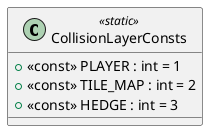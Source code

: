 @startuml
class CollisionLayerConsts <<static>> {
    + <<const>> PLAYER : int = 1
    + <<const>> TILE_MAP : int = 2
    + <<const>> HEDGE : int = 3
}
@enduml

